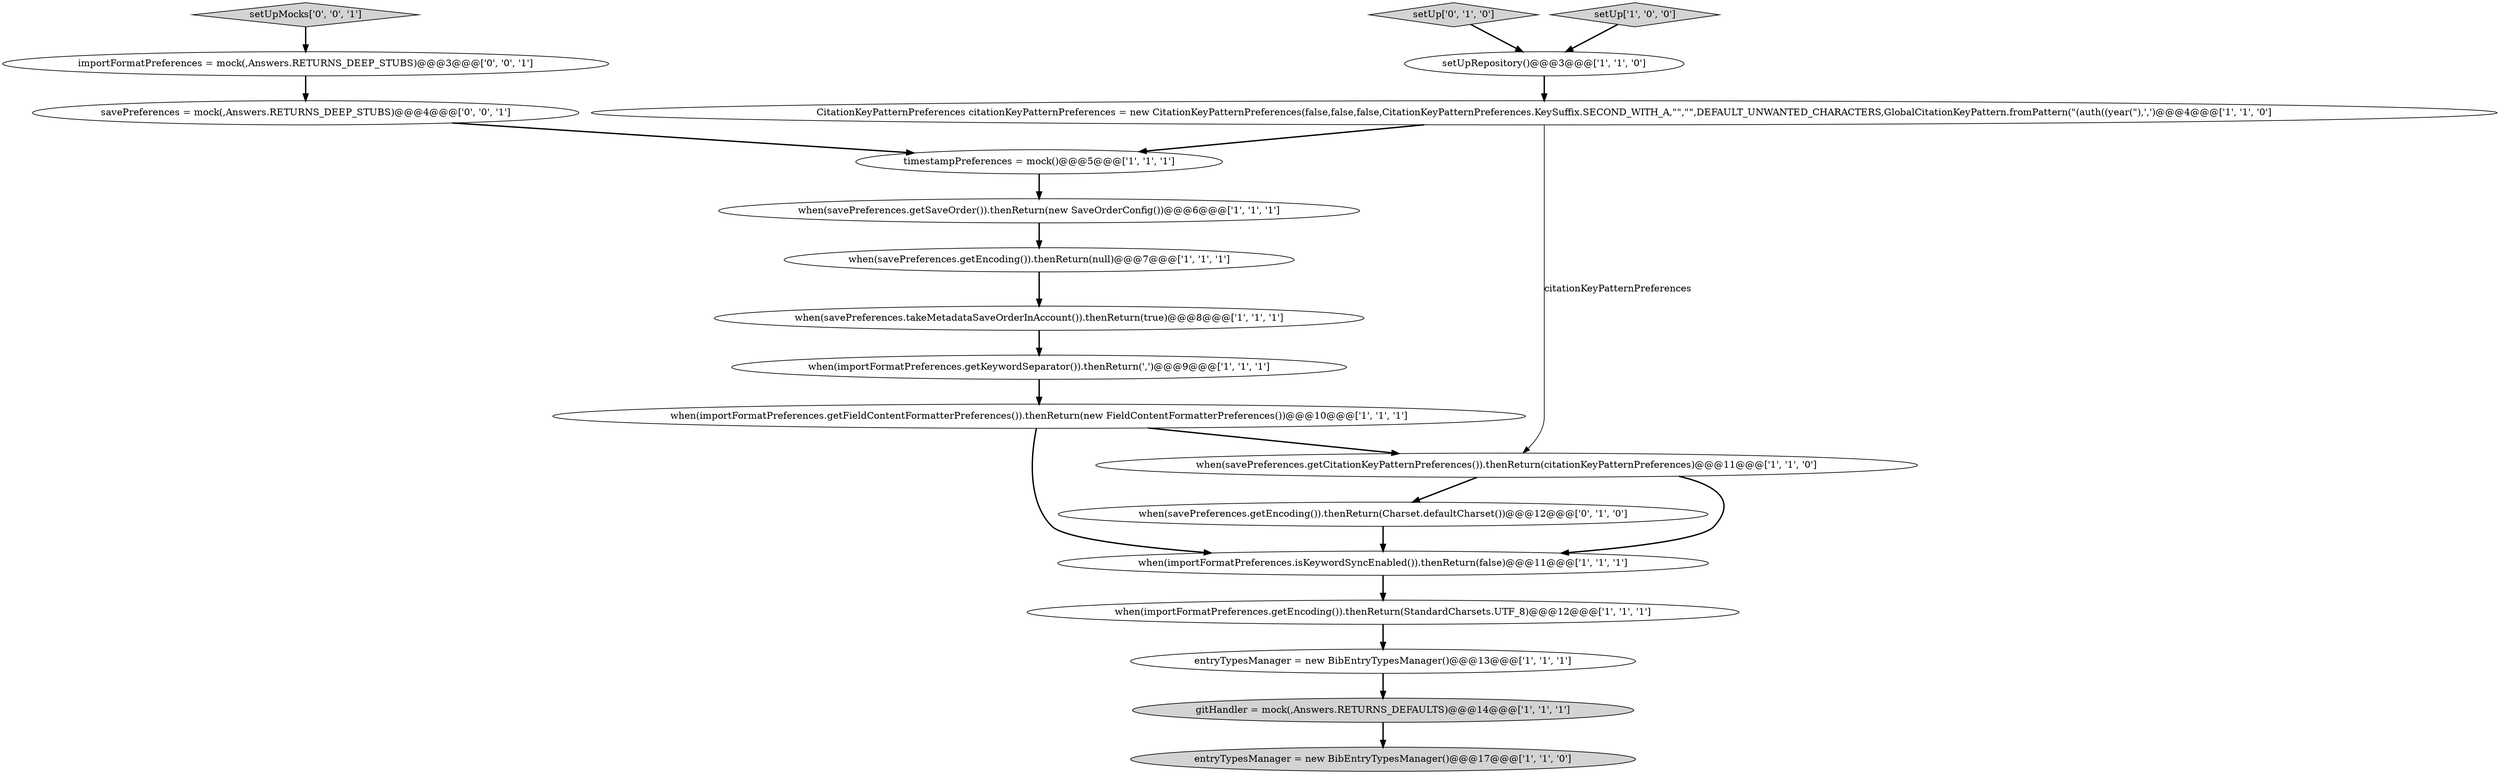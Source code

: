 digraph {
5 [style = filled, label = "CitationKeyPatternPreferences citationKeyPatternPreferences = new CitationKeyPatternPreferences(false,false,false,CitationKeyPatternPreferences.KeySuffix.SECOND_WITH_A,\"\",\"\",DEFAULT_UNWANTED_CHARACTERS,GlobalCitationKeyPattern.fromPattern(\"(auth((year(\"),',')@@@4@@@['1', '1', '0']", fillcolor = white, shape = ellipse image = "AAA0AAABBB1BBB"];
12 [style = filled, label = "gitHandler = mock(,Answers.RETURNS_DEFAULTS)@@@14@@@['1', '1', '1']", fillcolor = lightgray, shape = ellipse image = "AAA0AAABBB1BBB"];
14 [style = filled, label = "entryTypesManager = new BibEntryTypesManager()@@@17@@@['1', '1', '0']", fillcolor = lightgray, shape = ellipse image = "AAA0AAABBB1BBB"];
8 [style = filled, label = "timestampPreferences = mock()@@@5@@@['1', '1', '1']", fillcolor = white, shape = ellipse image = "AAA0AAABBB1BBB"];
15 [style = filled, label = "setUp['0', '1', '0']", fillcolor = lightgray, shape = diamond image = "AAA0AAABBB2BBB"];
16 [style = filled, label = "when(savePreferences.getEncoding()).thenReturn(Charset.defaultCharset())@@@12@@@['0', '1', '0']", fillcolor = white, shape = ellipse image = "AAA1AAABBB2BBB"];
18 [style = filled, label = "savePreferences = mock(,Answers.RETURNS_DEEP_STUBS)@@@4@@@['0', '0', '1']", fillcolor = white, shape = ellipse image = "AAA0AAABBB3BBB"];
1 [style = filled, label = "when(savePreferences.getSaveOrder()).thenReturn(new SaveOrderConfig())@@@6@@@['1', '1', '1']", fillcolor = white, shape = ellipse image = "AAA0AAABBB1BBB"];
6 [style = filled, label = "when(importFormatPreferences.isKeywordSyncEnabled()).thenReturn(false)@@@11@@@['1', '1', '1']", fillcolor = white, shape = ellipse image = "AAA0AAABBB1BBB"];
9 [style = filled, label = "when(importFormatPreferences.getKeywordSeparator()).thenReturn(',')@@@9@@@['1', '1', '1']", fillcolor = white, shape = ellipse image = "AAA0AAABBB1BBB"];
17 [style = filled, label = "importFormatPreferences = mock(,Answers.RETURNS_DEEP_STUBS)@@@3@@@['0', '0', '1']", fillcolor = white, shape = ellipse image = "AAA0AAABBB3BBB"];
2 [style = filled, label = "when(savePreferences.getCitationKeyPatternPreferences()).thenReturn(citationKeyPatternPreferences)@@@11@@@['1', '1', '0']", fillcolor = white, shape = ellipse image = "AAA0AAABBB1BBB"];
3 [style = filled, label = "setUp['1', '0', '0']", fillcolor = lightgray, shape = diamond image = "AAA0AAABBB1BBB"];
11 [style = filled, label = "setUpRepository()@@@3@@@['1', '1', '0']", fillcolor = white, shape = ellipse image = "AAA0AAABBB1BBB"];
0 [style = filled, label = "entryTypesManager = new BibEntryTypesManager()@@@13@@@['1', '1', '1']", fillcolor = white, shape = ellipse image = "AAA0AAABBB1BBB"];
4 [style = filled, label = "when(importFormatPreferences.getEncoding()).thenReturn(StandardCharsets.UTF_8)@@@12@@@['1', '1', '1']", fillcolor = white, shape = ellipse image = "AAA0AAABBB1BBB"];
7 [style = filled, label = "when(importFormatPreferences.getFieldContentFormatterPreferences()).thenReturn(new FieldContentFormatterPreferences())@@@10@@@['1', '1', '1']", fillcolor = white, shape = ellipse image = "AAA0AAABBB1BBB"];
13 [style = filled, label = "when(savePreferences.takeMetadataSaveOrderInAccount()).thenReturn(true)@@@8@@@['1', '1', '1']", fillcolor = white, shape = ellipse image = "AAA0AAABBB1BBB"];
19 [style = filled, label = "setUpMocks['0', '0', '1']", fillcolor = lightgray, shape = diamond image = "AAA0AAABBB3BBB"];
10 [style = filled, label = "when(savePreferences.getEncoding()).thenReturn(null)@@@7@@@['1', '1', '1']", fillcolor = white, shape = ellipse image = "AAA0AAABBB1BBB"];
3->11 [style = bold, label=""];
5->8 [style = bold, label=""];
1->10 [style = bold, label=""];
6->4 [style = bold, label=""];
17->18 [style = bold, label=""];
12->14 [style = bold, label=""];
7->6 [style = bold, label=""];
9->7 [style = bold, label=""];
8->1 [style = bold, label=""];
10->13 [style = bold, label=""];
0->12 [style = bold, label=""];
15->11 [style = bold, label=""];
19->17 [style = bold, label=""];
16->6 [style = bold, label=""];
2->6 [style = bold, label=""];
2->16 [style = bold, label=""];
13->9 [style = bold, label=""];
18->8 [style = bold, label=""];
5->2 [style = solid, label="citationKeyPatternPreferences"];
4->0 [style = bold, label=""];
11->5 [style = bold, label=""];
7->2 [style = bold, label=""];
}
